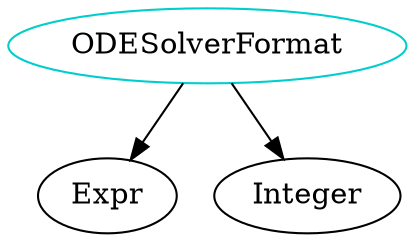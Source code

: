 digraph odesolverformat{
ODESolverFormat	[shape=oval, color=cyan3, label="ODESolverFormat"];
ODESolverFormat -> Expr;
ODESolverFormat -> Integer;
}
